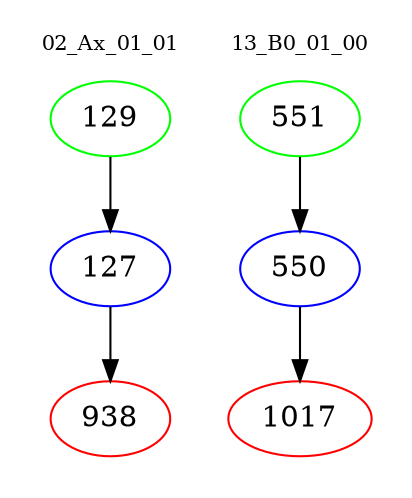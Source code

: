 digraph{
subgraph cluster_0 {
color = white
label = "02_Ax_01_01";
fontsize=10;
T0_129 [label="129", color="green"]
T0_129 -> T0_127 [color="black"]
T0_127 [label="127", color="blue"]
T0_127 -> T0_938 [color="black"]
T0_938 [label="938", color="red"]
}
subgraph cluster_1 {
color = white
label = "13_B0_01_00";
fontsize=10;
T1_551 [label="551", color="green"]
T1_551 -> T1_550 [color="black"]
T1_550 [label="550", color="blue"]
T1_550 -> T1_1017 [color="black"]
T1_1017 [label="1017", color="red"]
}
}
